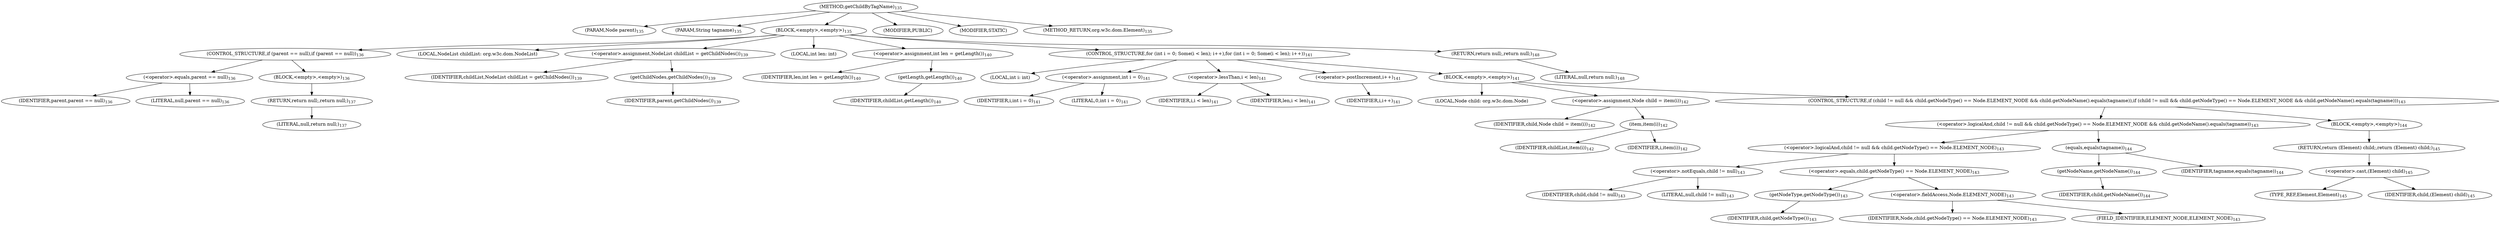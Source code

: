 digraph "getChildByTagName" {  
"250" [label = <(METHOD,getChildByTagName)<SUB>135</SUB>> ]
"251" [label = <(PARAM,Node parent)<SUB>135</SUB>> ]
"252" [label = <(PARAM,String tagname)<SUB>135</SUB>> ]
"253" [label = <(BLOCK,&lt;empty&gt;,&lt;empty&gt;)<SUB>135</SUB>> ]
"254" [label = <(CONTROL_STRUCTURE,if (parent == null),if (parent == null))<SUB>136</SUB>> ]
"255" [label = <(&lt;operator&gt;.equals,parent == null)<SUB>136</SUB>> ]
"256" [label = <(IDENTIFIER,parent,parent == null)<SUB>136</SUB>> ]
"257" [label = <(LITERAL,null,parent == null)<SUB>136</SUB>> ]
"258" [label = <(BLOCK,&lt;empty&gt;,&lt;empty&gt;)<SUB>136</SUB>> ]
"259" [label = <(RETURN,return null;,return null;)<SUB>137</SUB>> ]
"260" [label = <(LITERAL,null,return null;)<SUB>137</SUB>> ]
"261" [label = <(LOCAL,NodeList childList: org.w3c.dom.NodeList)> ]
"262" [label = <(&lt;operator&gt;.assignment,NodeList childList = getChildNodes())<SUB>139</SUB>> ]
"263" [label = <(IDENTIFIER,childList,NodeList childList = getChildNodes())<SUB>139</SUB>> ]
"264" [label = <(getChildNodes,getChildNodes())<SUB>139</SUB>> ]
"265" [label = <(IDENTIFIER,parent,getChildNodes())<SUB>139</SUB>> ]
"266" [label = <(LOCAL,int len: int)> ]
"267" [label = <(&lt;operator&gt;.assignment,int len = getLength())<SUB>140</SUB>> ]
"268" [label = <(IDENTIFIER,len,int len = getLength())<SUB>140</SUB>> ]
"269" [label = <(getLength,getLength())<SUB>140</SUB>> ]
"270" [label = <(IDENTIFIER,childList,getLength())<SUB>140</SUB>> ]
"271" [label = <(CONTROL_STRUCTURE,for (int i = 0; Some(i &lt; len); i++),for (int i = 0; Some(i &lt; len); i++))<SUB>141</SUB>> ]
"272" [label = <(LOCAL,int i: int)> ]
"273" [label = <(&lt;operator&gt;.assignment,int i = 0)<SUB>141</SUB>> ]
"274" [label = <(IDENTIFIER,i,int i = 0)<SUB>141</SUB>> ]
"275" [label = <(LITERAL,0,int i = 0)<SUB>141</SUB>> ]
"276" [label = <(&lt;operator&gt;.lessThan,i &lt; len)<SUB>141</SUB>> ]
"277" [label = <(IDENTIFIER,i,i &lt; len)<SUB>141</SUB>> ]
"278" [label = <(IDENTIFIER,len,i &lt; len)<SUB>141</SUB>> ]
"279" [label = <(&lt;operator&gt;.postIncrement,i++)<SUB>141</SUB>> ]
"280" [label = <(IDENTIFIER,i,i++)<SUB>141</SUB>> ]
"281" [label = <(BLOCK,&lt;empty&gt;,&lt;empty&gt;)<SUB>141</SUB>> ]
"282" [label = <(LOCAL,Node child: org.w3c.dom.Node)> ]
"283" [label = <(&lt;operator&gt;.assignment,Node child = item(i))<SUB>142</SUB>> ]
"284" [label = <(IDENTIFIER,child,Node child = item(i))<SUB>142</SUB>> ]
"285" [label = <(item,item(i))<SUB>142</SUB>> ]
"286" [label = <(IDENTIFIER,childList,item(i))<SUB>142</SUB>> ]
"287" [label = <(IDENTIFIER,i,item(i))<SUB>142</SUB>> ]
"288" [label = <(CONTROL_STRUCTURE,if (child != null &amp;&amp; child.getNodeType() == Node.ELEMENT_NODE &amp;&amp; child.getNodeName().equals(tagname)),if (child != null &amp;&amp; child.getNodeType() == Node.ELEMENT_NODE &amp;&amp; child.getNodeName().equals(tagname)))<SUB>143</SUB>> ]
"289" [label = <(&lt;operator&gt;.logicalAnd,child != null &amp;&amp; child.getNodeType() == Node.ELEMENT_NODE &amp;&amp; child.getNodeName().equals(tagname))<SUB>143</SUB>> ]
"290" [label = <(&lt;operator&gt;.logicalAnd,child != null &amp;&amp; child.getNodeType() == Node.ELEMENT_NODE)<SUB>143</SUB>> ]
"291" [label = <(&lt;operator&gt;.notEquals,child != null)<SUB>143</SUB>> ]
"292" [label = <(IDENTIFIER,child,child != null)<SUB>143</SUB>> ]
"293" [label = <(LITERAL,null,child != null)<SUB>143</SUB>> ]
"294" [label = <(&lt;operator&gt;.equals,child.getNodeType() == Node.ELEMENT_NODE)<SUB>143</SUB>> ]
"295" [label = <(getNodeType,getNodeType())<SUB>143</SUB>> ]
"296" [label = <(IDENTIFIER,child,getNodeType())<SUB>143</SUB>> ]
"297" [label = <(&lt;operator&gt;.fieldAccess,Node.ELEMENT_NODE)<SUB>143</SUB>> ]
"298" [label = <(IDENTIFIER,Node,child.getNodeType() == Node.ELEMENT_NODE)<SUB>143</SUB>> ]
"299" [label = <(FIELD_IDENTIFIER,ELEMENT_NODE,ELEMENT_NODE)<SUB>143</SUB>> ]
"300" [label = <(equals,equals(tagname))<SUB>144</SUB>> ]
"301" [label = <(getNodeName,getNodeName())<SUB>144</SUB>> ]
"302" [label = <(IDENTIFIER,child,getNodeName())<SUB>144</SUB>> ]
"303" [label = <(IDENTIFIER,tagname,equals(tagname))<SUB>144</SUB>> ]
"304" [label = <(BLOCK,&lt;empty&gt;,&lt;empty&gt;)<SUB>144</SUB>> ]
"305" [label = <(RETURN,return (Element) child;,return (Element) child;)<SUB>145</SUB>> ]
"306" [label = <(&lt;operator&gt;.cast,(Element) child)<SUB>145</SUB>> ]
"307" [label = <(TYPE_REF,Element,Element)<SUB>145</SUB>> ]
"308" [label = <(IDENTIFIER,child,(Element) child)<SUB>145</SUB>> ]
"309" [label = <(RETURN,return null;,return null;)<SUB>148</SUB>> ]
"310" [label = <(LITERAL,null,return null;)<SUB>148</SUB>> ]
"311" [label = <(MODIFIER,PUBLIC)> ]
"312" [label = <(MODIFIER,STATIC)> ]
"313" [label = <(METHOD_RETURN,org.w3c.dom.Element)<SUB>135</SUB>> ]
  "250" -> "251" 
  "250" -> "252" 
  "250" -> "253" 
  "250" -> "311" 
  "250" -> "312" 
  "250" -> "313" 
  "253" -> "254" 
  "253" -> "261" 
  "253" -> "262" 
  "253" -> "266" 
  "253" -> "267" 
  "253" -> "271" 
  "253" -> "309" 
  "254" -> "255" 
  "254" -> "258" 
  "255" -> "256" 
  "255" -> "257" 
  "258" -> "259" 
  "259" -> "260" 
  "262" -> "263" 
  "262" -> "264" 
  "264" -> "265" 
  "267" -> "268" 
  "267" -> "269" 
  "269" -> "270" 
  "271" -> "272" 
  "271" -> "273" 
  "271" -> "276" 
  "271" -> "279" 
  "271" -> "281" 
  "273" -> "274" 
  "273" -> "275" 
  "276" -> "277" 
  "276" -> "278" 
  "279" -> "280" 
  "281" -> "282" 
  "281" -> "283" 
  "281" -> "288" 
  "283" -> "284" 
  "283" -> "285" 
  "285" -> "286" 
  "285" -> "287" 
  "288" -> "289" 
  "288" -> "304" 
  "289" -> "290" 
  "289" -> "300" 
  "290" -> "291" 
  "290" -> "294" 
  "291" -> "292" 
  "291" -> "293" 
  "294" -> "295" 
  "294" -> "297" 
  "295" -> "296" 
  "297" -> "298" 
  "297" -> "299" 
  "300" -> "301" 
  "300" -> "303" 
  "301" -> "302" 
  "304" -> "305" 
  "305" -> "306" 
  "306" -> "307" 
  "306" -> "308" 
  "309" -> "310" 
}

